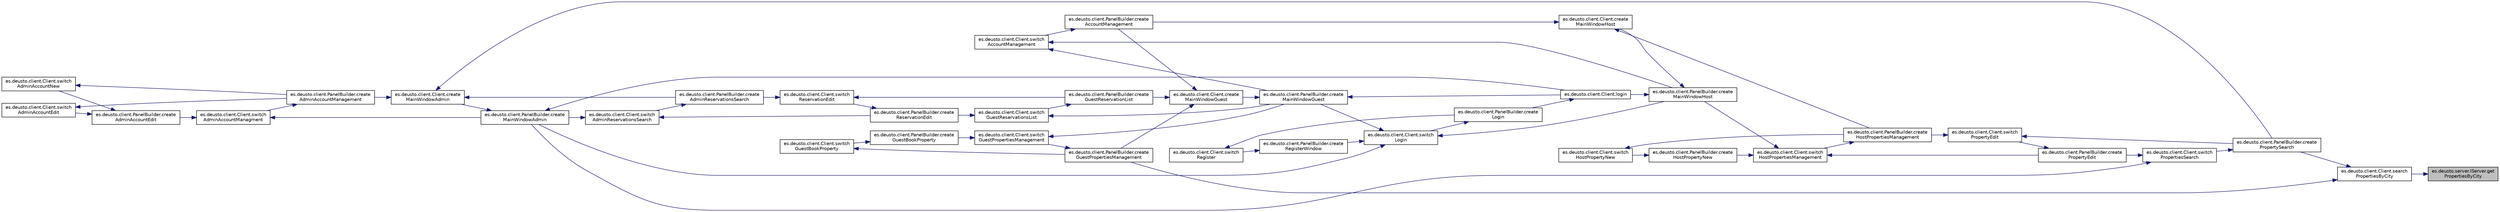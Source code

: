 digraph "es.deusto.server.IServer.getPropertiesByCity"
{
 // LATEX_PDF_SIZE
  edge [fontname="Helvetica",fontsize="10",labelfontname="Helvetica",labelfontsize="10"];
  node [fontname="Helvetica",fontsize="10",shape=record];
  rankdir="RL";
  Node277 [label="es.deusto.server.IServer.get\lPropertiesByCity",height=0.2,width=0.4,color="black", fillcolor="grey75", style="filled", fontcolor="black",tooltip=" "];
  Node277 -> Node278 [dir="back",color="midnightblue",fontsize="10",style="solid",fontname="Helvetica"];
  Node278 [label="es.deusto.client.Client.search\lPropertiesByCity",height=0.2,width=0.4,color="black", fillcolor="white", style="filled",URL="$classes_1_1deusto_1_1client_1_1_client.html#a2d9b5c673ef56bd5662e8dd4a66d9fc6",tooltip=" "];
  Node278 -> Node279 [dir="back",color="midnightblue",fontsize="10",style="solid",fontname="Helvetica"];
  Node279 [label="es.deusto.client.PanelBuilder.create\lPropertySearch",height=0.2,width=0.4,color="black", fillcolor="white", style="filled",URL="$classes_1_1deusto_1_1client_1_1_panel_builder.html#a96fdce41db963997c711d646563c69e0",tooltip=" "];
  Node279 -> Node280 [dir="back",color="midnightblue",fontsize="10",style="solid",fontname="Helvetica"];
  Node280 [label="es.deusto.client.Client.switch\lPropertiesSearch",height=0.2,width=0.4,color="black", fillcolor="white", style="filled",URL="$classes_1_1deusto_1_1client_1_1_client.html#af87b7fcbe691ef0a31dbc6849a037415",tooltip=" "];
  Node280 -> Node281 [dir="back",color="midnightblue",fontsize="10",style="solid",fontname="Helvetica"];
  Node281 [label="es.deusto.client.PanelBuilder.create\lPropertyEdit",height=0.2,width=0.4,color="black", fillcolor="white", style="filled",URL="$classes_1_1deusto_1_1client_1_1_panel_builder.html#aeaa0ead483ff83c6a51a96eddaa8795a",tooltip=" "];
  Node281 -> Node282 [dir="back",color="midnightblue",fontsize="10",style="solid",fontname="Helvetica"];
  Node282 [label="es.deusto.client.Client.switch\lPropertyEdit",height=0.2,width=0.4,color="black", fillcolor="white", style="filled",URL="$classes_1_1deusto_1_1client_1_1_client.html#a5dd6469d4428fe705fce4087aa386602",tooltip=" "];
  Node282 -> Node279 [dir="back",color="midnightblue",fontsize="10",style="solid",fontname="Helvetica"];
  Node282 -> Node283 [dir="back",color="midnightblue",fontsize="10",style="solid",fontname="Helvetica"];
  Node283 [label="es.deusto.client.PanelBuilder.create\lHostPropertiesManagement",height=0.2,width=0.4,color="black", fillcolor="white", style="filled",URL="$classes_1_1deusto_1_1client_1_1_panel_builder.html#a163a405546ee36aa7ce547c754b17844",tooltip=" "];
  Node283 -> Node284 [dir="back",color="midnightblue",fontsize="10",style="solid",fontname="Helvetica"];
  Node284 [label="es.deusto.client.Client.switch\lHostPropertiesManagement",height=0.2,width=0.4,color="black", fillcolor="white", style="filled",URL="$classes_1_1deusto_1_1client_1_1_client.html#a19e2021b8e93a30af971bfd07c2a8507",tooltip=" "];
  Node284 -> Node281 [dir="back",color="midnightblue",fontsize="10",style="solid",fontname="Helvetica"];
  Node284 -> Node285 [dir="back",color="midnightblue",fontsize="10",style="solid",fontname="Helvetica"];
  Node285 [label="es.deusto.client.PanelBuilder.create\lHostPropertyNew",height=0.2,width=0.4,color="black", fillcolor="white", style="filled",URL="$classes_1_1deusto_1_1client_1_1_panel_builder.html#a5211ab6dedb849c374d7816f5071109c",tooltip=" "];
  Node285 -> Node286 [dir="back",color="midnightblue",fontsize="10",style="solid",fontname="Helvetica"];
  Node286 [label="es.deusto.client.Client.switch\lHostPropertyNew",height=0.2,width=0.4,color="black", fillcolor="white", style="filled",URL="$classes_1_1deusto_1_1client_1_1_client.html#a0796863f65c9c5e8857b3b129802358e",tooltip=" "];
  Node286 -> Node283 [dir="back",color="midnightblue",fontsize="10",style="solid",fontname="Helvetica"];
  Node284 -> Node287 [dir="back",color="midnightblue",fontsize="10",style="solid",fontname="Helvetica"];
  Node287 [label="es.deusto.client.PanelBuilder.create\lMainWindowHost",height=0.2,width=0.4,color="black", fillcolor="white", style="filled",URL="$classes_1_1deusto_1_1client_1_1_panel_builder.html#a0d8f1d6c73010786f5b1765fdc490e4b",tooltip=" "];
  Node287 -> Node288 [dir="back",color="midnightblue",fontsize="10",style="solid",fontname="Helvetica"];
  Node288 [label="es.deusto.client.Client.login",height=0.2,width=0.4,color="black", fillcolor="white", style="filled",URL="$classes_1_1deusto_1_1client_1_1_client.html#a5c063d0b51ad320c92aa4d2525d67249",tooltip=" "];
  Node288 -> Node289 [dir="back",color="midnightblue",fontsize="10",style="solid",fontname="Helvetica"];
  Node289 [label="es.deusto.client.PanelBuilder.create\lLogin",height=0.2,width=0.4,color="black", fillcolor="white", style="filled",URL="$classes_1_1deusto_1_1client_1_1_panel_builder.html#a1922794e0ef78f689031499da33f495b",tooltip=" "];
  Node289 -> Node290 [dir="back",color="midnightblue",fontsize="10",style="solid",fontname="Helvetica"];
  Node290 [label="es.deusto.client.Client.switch\lLogin",height=0.2,width=0.4,color="black", fillcolor="white", style="filled",URL="$classes_1_1deusto_1_1client_1_1_client.html#a3649bfd0f4c5465aa12412473082b4a7",tooltip=" "];
  Node290 -> Node291 [dir="back",color="midnightblue",fontsize="10",style="solid",fontname="Helvetica"];
  Node291 [label="es.deusto.client.PanelBuilder.create\lRegisterWindow",height=0.2,width=0.4,color="black", fillcolor="white", style="filled",URL="$classes_1_1deusto_1_1client_1_1_panel_builder.html#abb0748521d51c1dcdcdd548f487ef72b",tooltip=" "];
  Node291 -> Node292 [dir="back",color="midnightblue",fontsize="10",style="solid",fontname="Helvetica"];
  Node292 [label="es.deusto.client.Client.switch\lRegister",height=0.2,width=0.4,color="black", fillcolor="white", style="filled",URL="$classes_1_1deusto_1_1client_1_1_client.html#a4d905b598ea8ff38f06e9a12b81dcab2",tooltip=" "];
  Node292 -> Node289 [dir="back",color="midnightblue",fontsize="10",style="solid",fontname="Helvetica"];
  Node290 -> Node293 [dir="back",color="midnightblue",fontsize="10",style="solid",fontname="Helvetica"];
  Node293 [label="es.deusto.client.PanelBuilder.create\lMainWindowAdmin",height=0.2,width=0.4,color="black", fillcolor="white", style="filled",URL="$classes_1_1deusto_1_1client_1_1_panel_builder.html#a32b7942177958f07263535d6d255556b",tooltip=" "];
  Node293 -> Node288 [dir="back",color="midnightblue",fontsize="10",style="solid",fontname="Helvetica"];
  Node293 -> Node294 [dir="back",color="midnightblue",fontsize="10",style="solid",fontname="Helvetica"];
  Node294 [label="es.deusto.client.Client.create\lMainWindowAdmin",height=0.2,width=0.4,color="black", fillcolor="white", style="filled",URL="$classes_1_1deusto_1_1client_1_1_client.html#a1628f28a7a5758510ccb6a4d1fa697a9",tooltip=" "];
  Node294 -> Node279 [dir="back",color="midnightblue",fontsize="10",style="solid",fontname="Helvetica"];
  Node294 -> Node295 [dir="back",color="midnightblue",fontsize="10",style="solid",fontname="Helvetica"];
  Node295 [label="es.deusto.client.PanelBuilder.create\lAdminAccountManagement",height=0.2,width=0.4,color="black", fillcolor="white", style="filled",URL="$classes_1_1deusto_1_1client_1_1_panel_builder.html#a76906aa362d3a389bda577a79b413374",tooltip=" "];
  Node295 -> Node296 [dir="back",color="midnightblue",fontsize="10",style="solid",fontname="Helvetica"];
  Node296 [label="es.deusto.client.Client.switch\lAdminAccountManagment",height=0.2,width=0.4,color="black", fillcolor="white", style="filled",URL="$classes_1_1deusto_1_1client_1_1_client.html#a2f806363c591a46a42ca419df7ce4ef0",tooltip=" "];
  Node296 -> Node297 [dir="back",color="midnightblue",fontsize="10",style="solid",fontname="Helvetica"];
  Node297 [label="es.deusto.client.PanelBuilder.create\lAdminAccountEdit",height=0.2,width=0.4,color="black", fillcolor="white", style="filled",URL="$classes_1_1deusto_1_1client_1_1_panel_builder.html#ab47c3bca19d01967d895e0dd7d3ad2f4",tooltip=" "];
  Node297 -> Node298 [dir="back",color="midnightblue",fontsize="10",style="solid",fontname="Helvetica"];
  Node298 [label="es.deusto.client.Client.switch\lAdminAccountEdit",height=0.2,width=0.4,color="black", fillcolor="white", style="filled",URL="$classes_1_1deusto_1_1client_1_1_client.html#a60c21761b82af9149afcf18fdebbc417",tooltip=" "];
  Node298 -> Node295 [dir="back",color="midnightblue",fontsize="10",style="solid",fontname="Helvetica"];
  Node297 -> Node299 [dir="back",color="midnightblue",fontsize="10",style="solid",fontname="Helvetica"];
  Node299 [label="es.deusto.client.Client.switch\lAdminAccountNew",height=0.2,width=0.4,color="black", fillcolor="white", style="filled",URL="$classes_1_1deusto_1_1client_1_1_client.html#a7b9ebc242c5d265ebeacb379034c9b7b",tooltip=" "];
  Node299 -> Node295 [dir="back",color="midnightblue",fontsize="10",style="solid",fontname="Helvetica"];
  Node296 -> Node293 [dir="back",color="midnightblue",fontsize="10",style="solid",fontname="Helvetica"];
  Node294 -> Node300 [dir="back",color="midnightblue",fontsize="10",style="solid",fontname="Helvetica"];
  Node300 [label="es.deusto.client.PanelBuilder.create\lAdminReservationsSearch",height=0.2,width=0.4,color="black", fillcolor="white", style="filled",URL="$classes_1_1deusto_1_1client_1_1_panel_builder.html#adc074dabcf7a18b43dc6d71df8f58963",tooltip=" "];
  Node300 -> Node301 [dir="back",color="midnightblue",fontsize="10",style="solid",fontname="Helvetica"];
  Node301 [label="es.deusto.client.Client.switch\lAdminReservationsSearch",height=0.2,width=0.4,color="black", fillcolor="white", style="filled",URL="$classes_1_1deusto_1_1client_1_1_client.html#a64110a92c5026cc2c23c1989d86164fd",tooltip=" "];
  Node301 -> Node302 [dir="back",color="midnightblue",fontsize="10",style="solid",fontname="Helvetica"];
  Node302 [label="es.deusto.client.PanelBuilder.create\lReservationEdit",height=0.2,width=0.4,color="black", fillcolor="white", style="filled",URL="$classes_1_1deusto_1_1client_1_1_panel_builder.html#a7c3b05bd40288bf45dc318f9f26a0377",tooltip=" "];
  Node302 -> Node303 [dir="back",color="midnightblue",fontsize="10",style="solid",fontname="Helvetica"];
  Node303 [label="es.deusto.client.Client.switch\lReservationEdit",height=0.2,width=0.4,color="black", fillcolor="white", style="filled",URL="$classes_1_1deusto_1_1client_1_1_client.html#a0f4f5c060e44c9d9d6ed08b652612b13",tooltip=" "];
  Node303 -> Node304 [dir="back",color="midnightblue",fontsize="10",style="solid",fontname="Helvetica"];
  Node304 [label="es.deusto.client.PanelBuilder.create\lGuestReservationList",height=0.2,width=0.4,color="black", fillcolor="white", style="filled",URL="$classes_1_1deusto_1_1client_1_1_panel_builder.html#a49dcd798d35c7b9b9c05e1353133afe1",tooltip=" "];
  Node304 -> Node305 [dir="back",color="midnightblue",fontsize="10",style="solid",fontname="Helvetica"];
  Node305 [label="es.deusto.client.Client.switch\lGuestReservationsList",height=0.2,width=0.4,color="black", fillcolor="white", style="filled",URL="$classes_1_1deusto_1_1client_1_1_client.html#abe4b00051f82e6fcf26c236b711cdf15",tooltip=" "];
  Node305 -> Node302 [dir="back",color="midnightblue",fontsize="10",style="solid",fontname="Helvetica"];
  Node305 -> Node306 [dir="back",color="midnightblue",fontsize="10",style="solid",fontname="Helvetica"];
  Node306 [label="es.deusto.client.PanelBuilder.create\lMainWindowGuest",height=0.2,width=0.4,color="black", fillcolor="white", style="filled",URL="$classes_1_1deusto_1_1client_1_1_panel_builder.html#a8969744356db218b0c7ec2131856433d",tooltip=" "];
  Node306 -> Node288 [dir="back",color="midnightblue",fontsize="10",style="solid",fontname="Helvetica"];
  Node306 -> Node307 [dir="back",color="midnightblue",fontsize="10",style="solid",fontname="Helvetica"];
  Node307 [label="es.deusto.client.Client.create\lMainWindowGuest",height=0.2,width=0.4,color="black", fillcolor="white", style="filled",URL="$classes_1_1deusto_1_1client_1_1_client.html#ade35c639554c770d3c2494e98c8ecb5c",tooltip=" "];
  Node307 -> Node304 [dir="back",color="midnightblue",fontsize="10",style="solid",fontname="Helvetica"];
  Node307 -> Node308 [dir="back",color="midnightblue",fontsize="10",style="solid",fontname="Helvetica"];
  Node308 [label="es.deusto.client.PanelBuilder.create\lGuestPropertiesManagement",height=0.2,width=0.4,color="black", fillcolor="white", style="filled",URL="$classes_1_1deusto_1_1client_1_1_panel_builder.html#a25c2bcc9184c1c014c9daf5d81b89728",tooltip=" "];
  Node308 -> Node309 [dir="back",color="midnightblue",fontsize="10",style="solid",fontname="Helvetica"];
  Node309 [label="es.deusto.client.Client.switch\lGuestPropertiesManagement",height=0.2,width=0.4,color="black", fillcolor="white", style="filled",URL="$classes_1_1deusto_1_1client_1_1_client.html#afd4978131a2d9f94f8a65f4fc2641235",tooltip=" "];
  Node309 -> Node310 [dir="back",color="midnightblue",fontsize="10",style="solid",fontname="Helvetica"];
  Node310 [label="es.deusto.client.PanelBuilder.create\lGuestBookProperty",height=0.2,width=0.4,color="black", fillcolor="white", style="filled",URL="$classes_1_1deusto_1_1client_1_1_panel_builder.html#a0d6ae6821b7f28f9fffb0d570d6524af",tooltip=" "];
  Node310 -> Node311 [dir="back",color="midnightblue",fontsize="10",style="solid",fontname="Helvetica"];
  Node311 [label="es.deusto.client.Client.switch\lGuestBookProperty",height=0.2,width=0.4,color="black", fillcolor="white", style="filled",URL="$classes_1_1deusto_1_1client_1_1_client.html#a9f7d7f1006b6b5da7c8fab120b127521",tooltip=" "];
  Node311 -> Node308 [dir="back",color="midnightblue",fontsize="10",style="solid",fontname="Helvetica"];
  Node309 -> Node306 [dir="back",color="midnightblue",fontsize="10",style="solid",fontname="Helvetica"];
  Node307 -> Node312 [dir="back",color="midnightblue",fontsize="10",style="solid",fontname="Helvetica"];
  Node312 [label="es.deusto.client.PanelBuilder.create\lAccountManagement",height=0.2,width=0.4,color="black", fillcolor="white", style="filled",URL="$classes_1_1deusto_1_1client_1_1_panel_builder.html#aa51d5dd53cd9147ffc99d4b9c5c3026d",tooltip=" "];
  Node312 -> Node313 [dir="back",color="midnightblue",fontsize="10",style="solid",fontname="Helvetica"];
  Node313 [label="es.deusto.client.Client.switch\lAccountManagement",height=0.2,width=0.4,color="black", fillcolor="white", style="filled",URL="$classes_1_1deusto_1_1client_1_1_client.html#af82d1b484aaaa288d5e6efc2723fa9bd",tooltip=" "];
  Node313 -> Node287 [dir="back",color="midnightblue",fontsize="10",style="solid",fontname="Helvetica"];
  Node313 -> Node306 [dir="back",color="midnightblue",fontsize="10",style="solid",fontname="Helvetica"];
  Node303 -> Node300 [dir="back",color="midnightblue",fontsize="10",style="solid",fontname="Helvetica"];
  Node301 -> Node293 [dir="back",color="midnightblue",fontsize="10",style="solid",fontname="Helvetica"];
  Node290 -> Node287 [dir="back",color="midnightblue",fontsize="10",style="solid",fontname="Helvetica"];
  Node290 -> Node306 [dir="back",color="midnightblue",fontsize="10",style="solid",fontname="Helvetica"];
  Node287 -> Node314 [dir="back",color="midnightblue",fontsize="10",style="solid",fontname="Helvetica"];
  Node314 [label="es.deusto.client.Client.create\lMainWindowHost",height=0.2,width=0.4,color="black", fillcolor="white", style="filled",URL="$classes_1_1deusto_1_1client_1_1_client.html#afd0e78bff5570acbd1f8b06893d3a078",tooltip=" "];
  Node314 -> Node283 [dir="back",color="midnightblue",fontsize="10",style="solid",fontname="Helvetica"];
  Node314 -> Node312 [dir="back",color="midnightblue",fontsize="10",style="solid",fontname="Helvetica"];
  Node280 -> Node293 [dir="back",color="midnightblue",fontsize="10",style="solid",fontname="Helvetica"];
  Node278 -> Node308 [dir="back",color="midnightblue",fontsize="10",style="solid",fontname="Helvetica"];
}

